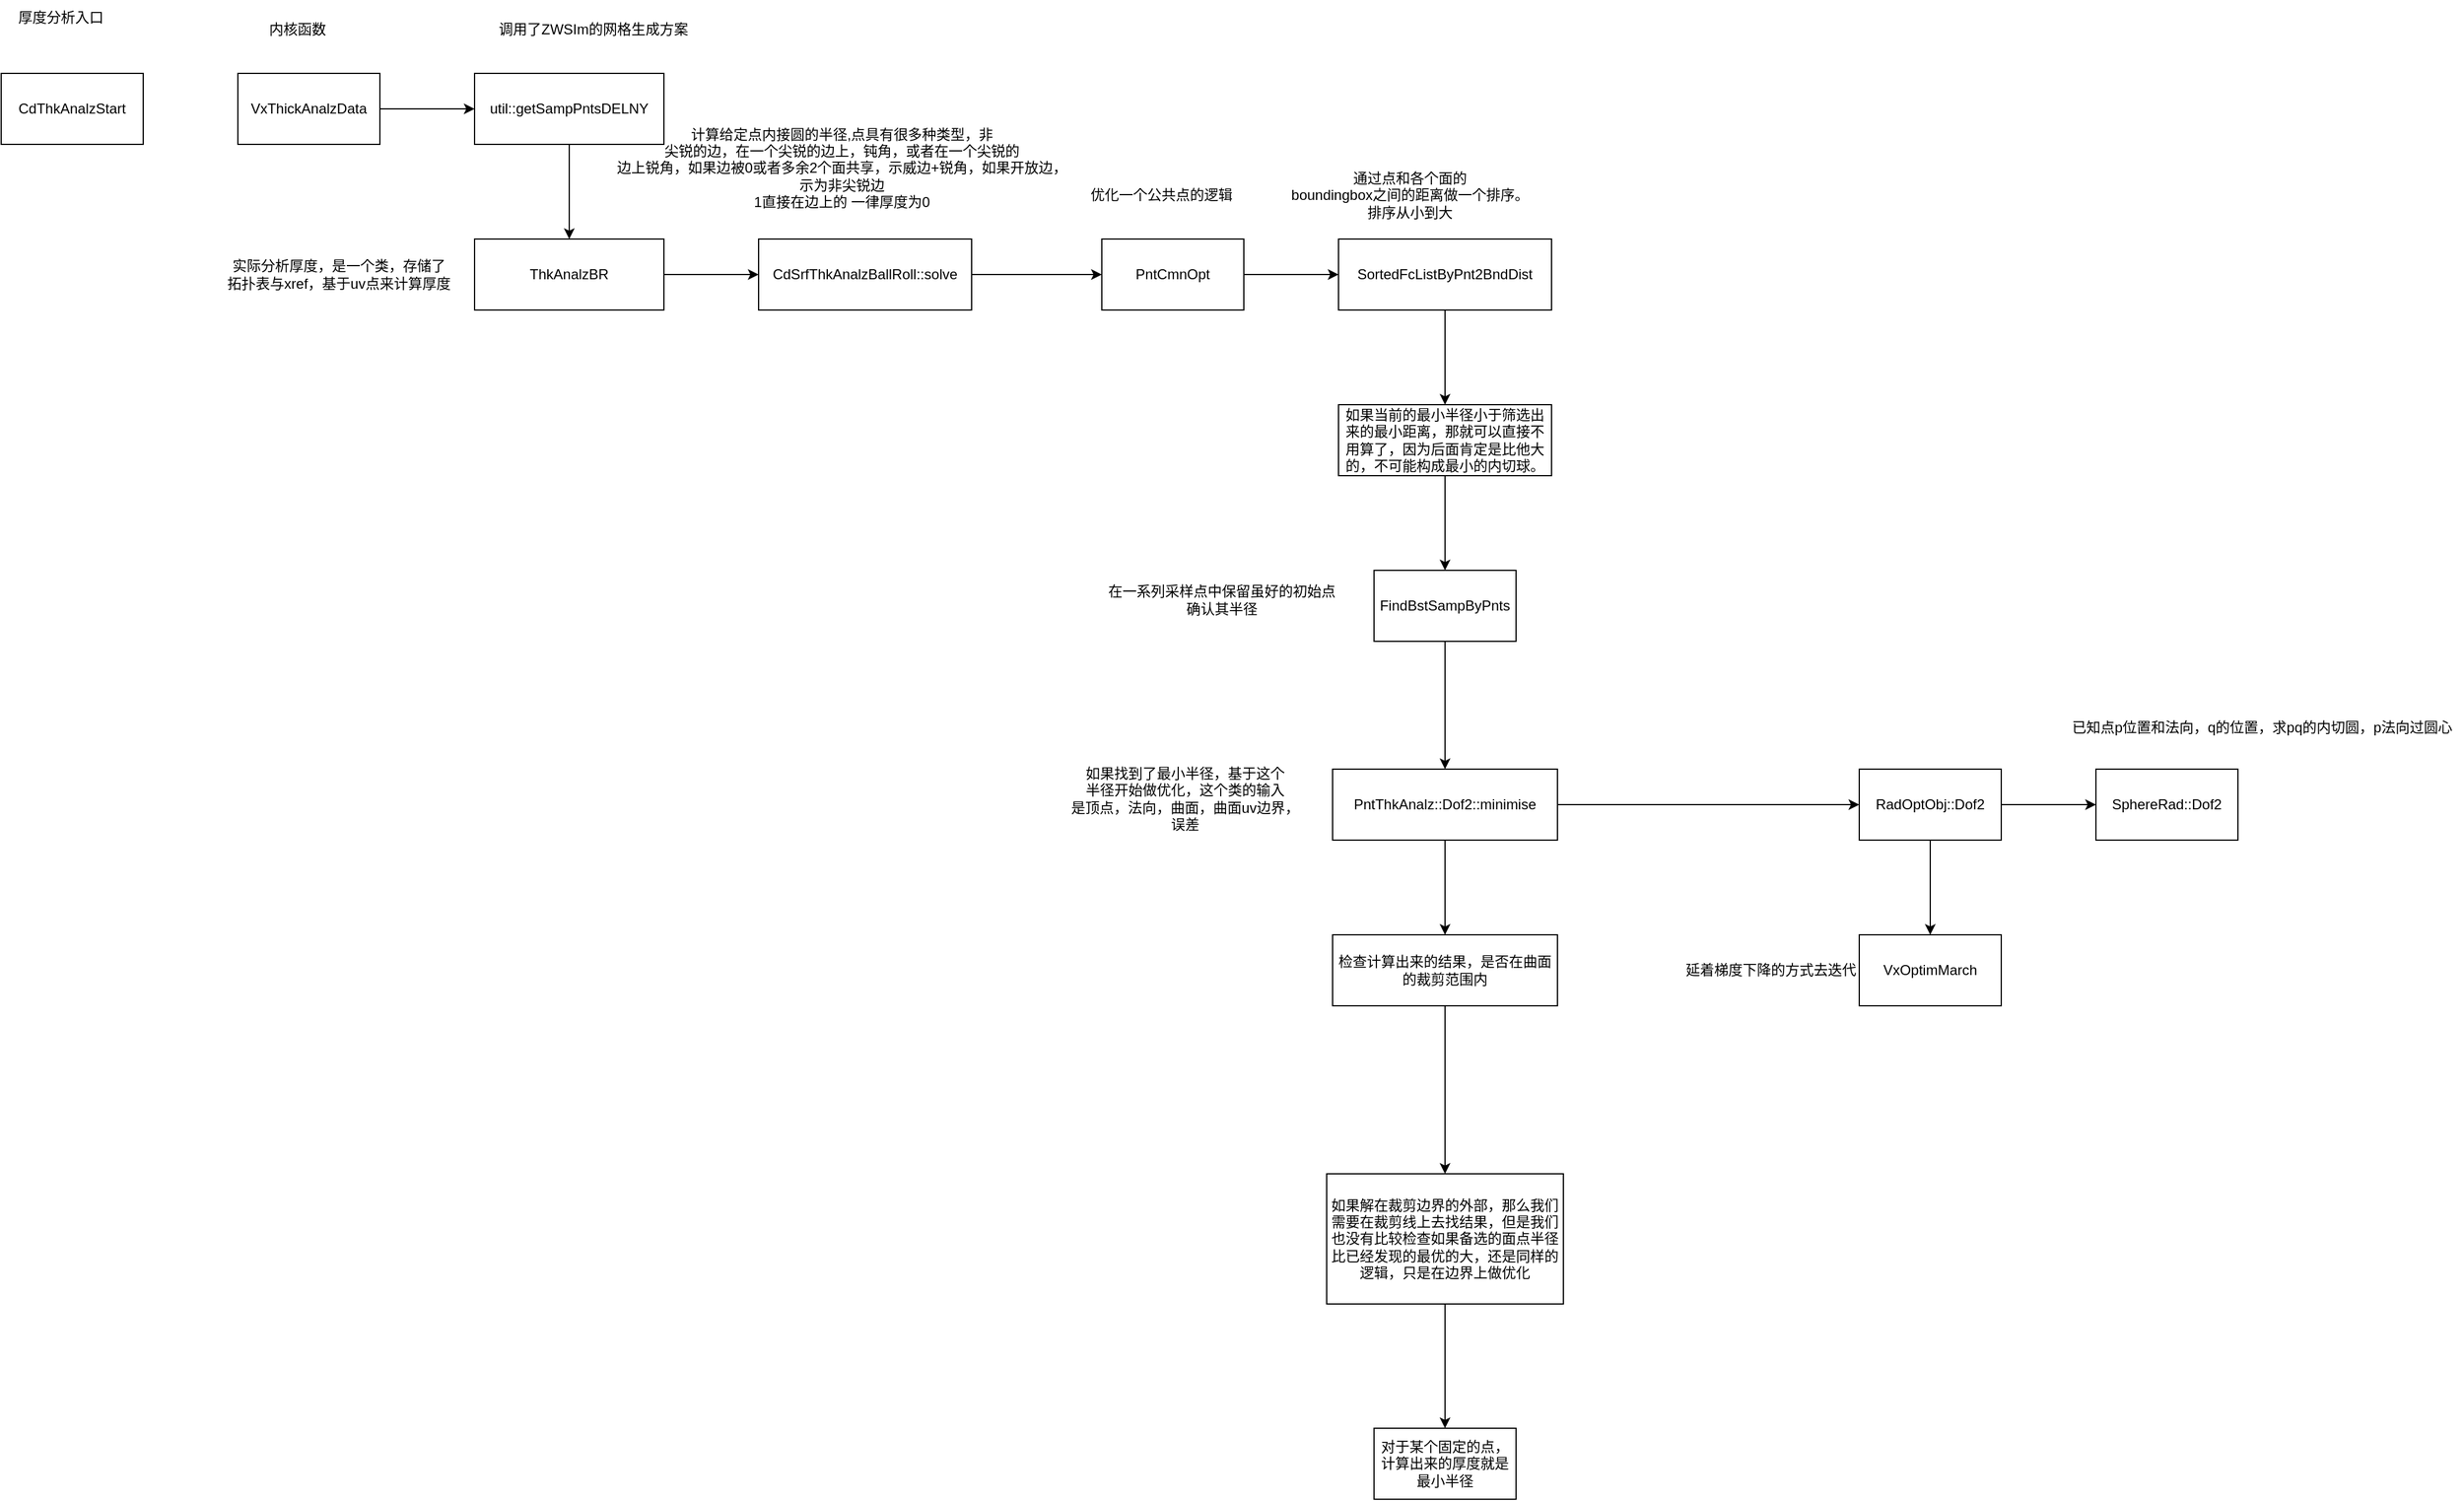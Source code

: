 <mxfile version="26.1.1">
  <diagram name="第 1 页" id="dV9d5kfHoJYqryXLZVpb">
    <mxGraphModel dx="954" dy="657" grid="1" gridSize="10" guides="1" tooltips="1" connect="1" arrows="1" fold="1" page="1" pageScale="1" pageWidth="827" pageHeight="1169" math="0" shadow="0">
      <root>
        <mxCell id="0" />
        <mxCell id="1" parent="0" />
        <mxCell id="aT8bgAMm1Phkdu1ahp4j-1" value="CdThkAnalzStart" style="rounded=0;whiteSpace=wrap;html=1;" parent="1" vertex="1">
          <mxGeometry x="320" y="290" width="120" height="60" as="geometry" />
        </mxCell>
        <mxCell id="aT8bgAMm1Phkdu1ahp4j-2" value="厚度分析入口" style="text;html=1;align=center;verticalAlign=middle;resizable=0;points=[];autosize=1;strokeColor=none;fillColor=none;" parent="1" vertex="1">
          <mxGeometry x="320" y="228" width="100" height="30" as="geometry" />
        </mxCell>
        <mxCell id="aT8bgAMm1Phkdu1ahp4j-3" value="内核函数" style="text;html=1;align=center;verticalAlign=middle;resizable=0;points=[];autosize=1;strokeColor=none;fillColor=none;" parent="1" vertex="1">
          <mxGeometry x="535" y="238" width="70" height="30" as="geometry" />
        </mxCell>
        <mxCell id="aT8bgAMm1Phkdu1ahp4j-6" value="" style="edgeStyle=orthogonalEdgeStyle;rounded=0;orthogonalLoop=1;jettySize=auto;html=1;" parent="1" source="aT8bgAMm1Phkdu1ahp4j-4" target="aT8bgAMm1Phkdu1ahp4j-5" edge="1">
          <mxGeometry relative="1" as="geometry" />
        </mxCell>
        <mxCell id="aT8bgAMm1Phkdu1ahp4j-4" value="VxThickAnalzData" style="rounded=0;whiteSpace=wrap;html=1;" parent="1" vertex="1">
          <mxGeometry x="520" y="290" width="120" height="60" as="geometry" />
        </mxCell>
        <mxCell id="aT8bgAMm1Phkdu1ahp4j-9" value="" style="edgeStyle=orthogonalEdgeStyle;rounded=0;orthogonalLoop=1;jettySize=auto;html=1;" parent="1" source="aT8bgAMm1Phkdu1ahp4j-5" target="aT8bgAMm1Phkdu1ahp4j-8" edge="1">
          <mxGeometry relative="1" as="geometry" />
        </mxCell>
        <mxCell id="aT8bgAMm1Phkdu1ahp4j-5" value="util::getSampPntsDELNY" style="whiteSpace=wrap;html=1;rounded=0;" parent="1" vertex="1">
          <mxGeometry x="720" y="290" width="160" height="60" as="geometry" />
        </mxCell>
        <mxCell id="aT8bgAMm1Phkdu1ahp4j-7" value="调用了ZWSIm的网格生成方案" style="text;html=1;align=center;verticalAlign=middle;resizable=0;points=[];autosize=1;strokeColor=none;fillColor=none;" parent="1" vertex="1">
          <mxGeometry x="730" y="238" width="180" height="30" as="geometry" />
        </mxCell>
        <mxCell id="aT8bgAMm1Phkdu1ahp4j-12" value="" style="edgeStyle=orthogonalEdgeStyle;rounded=0;orthogonalLoop=1;jettySize=auto;html=1;" parent="1" source="aT8bgAMm1Phkdu1ahp4j-8" target="aT8bgAMm1Phkdu1ahp4j-11" edge="1">
          <mxGeometry relative="1" as="geometry" />
        </mxCell>
        <mxCell id="aT8bgAMm1Phkdu1ahp4j-8" value="ThkAnalzBR" style="whiteSpace=wrap;html=1;rounded=0;" parent="1" vertex="1">
          <mxGeometry x="720" y="430" width="160" height="60" as="geometry" />
        </mxCell>
        <mxCell id="aT8bgAMm1Phkdu1ahp4j-10" value="实际分析厚度，是一个类，存储了&lt;div&gt;拓扑表与xref，基于uv点来计算厚度&lt;/div&gt;" style="text;html=1;align=center;verticalAlign=middle;resizable=0;points=[];autosize=1;strokeColor=none;fillColor=none;" parent="1" vertex="1">
          <mxGeometry x="500" y="440" width="210" height="40" as="geometry" />
        </mxCell>
        <mxCell id="oxWk2cqith01Cq_rCvkJ-3" value="" style="edgeStyle=orthogonalEdgeStyle;rounded=0;orthogonalLoop=1;jettySize=auto;html=1;" edge="1" parent="1" source="aT8bgAMm1Phkdu1ahp4j-11" target="oxWk2cqith01Cq_rCvkJ-2">
          <mxGeometry relative="1" as="geometry" />
        </mxCell>
        <mxCell id="aT8bgAMm1Phkdu1ahp4j-11" value="CdSrfThkAnalzBallRoll::solve" style="whiteSpace=wrap;html=1;rounded=0;" parent="1" vertex="1">
          <mxGeometry x="960" y="430" width="180" height="60" as="geometry" />
        </mxCell>
        <mxCell id="oxWk2cqith01Cq_rCvkJ-1" value="计算给定点内接圆的半径,点具有很多种类型，非&lt;div&gt;尖锐的边，在一个尖锐的边上，钝角，或者在一个尖锐的&lt;/div&gt;&lt;div&gt;边上锐角，如果边被0或者多余2个面共享，示威边+锐角，如果开放边，&lt;/div&gt;&lt;div&gt;示为非尖锐边&lt;/div&gt;&lt;div&gt;1直接在边上的 一律厚度为0&lt;/div&gt;" style="text;html=1;align=center;verticalAlign=middle;resizable=0;points=[];autosize=1;strokeColor=none;fillColor=none;" vertex="1" parent="1">
          <mxGeometry x="830" y="325" width="400" height="90" as="geometry" />
        </mxCell>
        <mxCell id="oxWk2cqith01Cq_rCvkJ-6" value="" style="edgeStyle=orthogonalEdgeStyle;rounded=0;orthogonalLoop=1;jettySize=auto;html=1;" edge="1" parent="1" source="oxWk2cqith01Cq_rCvkJ-2" target="oxWk2cqith01Cq_rCvkJ-5">
          <mxGeometry relative="1" as="geometry" />
        </mxCell>
        <mxCell id="oxWk2cqith01Cq_rCvkJ-2" value="PntCmnOpt" style="whiteSpace=wrap;html=1;rounded=0;" vertex="1" parent="1">
          <mxGeometry x="1250" y="430" width="120" height="60" as="geometry" />
        </mxCell>
        <mxCell id="oxWk2cqith01Cq_rCvkJ-4" value="优化一个公共点的逻辑" style="text;html=1;align=center;verticalAlign=middle;resizable=0;points=[];autosize=1;strokeColor=none;fillColor=none;" vertex="1" parent="1">
          <mxGeometry x="1230" y="378" width="140" height="30" as="geometry" />
        </mxCell>
        <mxCell id="oxWk2cqith01Cq_rCvkJ-9" value="" style="edgeStyle=orthogonalEdgeStyle;rounded=0;orthogonalLoop=1;jettySize=auto;html=1;" edge="1" parent="1" source="oxWk2cqith01Cq_rCvkJ-5" target="oxWk2cqith01Cq_rCvkJ-8">
          <mxGeometry relative="1" as="geometry" />
        </mxCell>
        <mxCell id="oxWk2cqith01Cq_rCvkJ-5" value="SortedFcListByPnt2BndDist" style="whiteSpace=wrap;html=1;rounded=0;" vertex="1" parent="1">
          <mxGeometry x="1450" y="430" width="180" height="60" as="geometry" />
        </mxCell>
        <mxCell id="oxWk2cqith01Cq_rCvkJ-7" value="通过点和各个面的&lt;div&gt;boundingbox之间的距离做一个排序。&lt;/div&gt;&lt;div&gt;排序从小到大&lt;/div&gt;" style="text;html=1;align=center;verticalAlign=middle;resizable=0;points=[];autosize=1;strokeColor=none;fillColor=none;" vertex="1" parent="1">
          <mxGeometry x="1400" y="363" width="220" height="60" as="geometry" />
        </mxCell>
        <mxCell id="oxWk2cqith01Cq_rCvkJ-11" value="" style="edgeStyle=orthogonalEdgeStyle;rounded=0;orthogonalLoop=1;jettySize=auto;html=1;" edge="1" parent="1" source="oxWk2cqith01Cq_rCvkJ-8" target="oxWk2cqith01Cq_rCvkJ-10">
          <mxGeometry relative="1" as="geometry" />
        </mxCell>
        <mxCell id="oxWk2cqith01Cq_rCvkJ-8" value="如果当前的最小半径小于筛选出来的最小距离，那就可以直接不用算了，因为后面肯定是比他大的，不可能构成最小的内切球。" style="whiteSpace=wrap;html=1;rounded=0;" vertex="1" parent="1">
          <mxGeometry x="1450" y="570" width="180" height="60" as="geometry" />
        </mxCell>
        <mxCell id="oxWk2cqith01Cq_rCvkJ-14" value="" style="edgeStyle=orthogonalEdgeStyle;rounded=0;orthogonalLoop=1;jettySize=auto;html=1;" edge="1" parent="1" source="oxWk2cqith01Cq_rCvkJ-10" target="oxWk2cqith01Cq_rCvkJ-13">
          <mxGeometry relative="1" as="geometry" />
        </mxCell>
        <mxCell id="oxWk2cqith01Cq_rCvkJ-10" value="FindBstSampByPnts" style="rounded=0;whiteSpace=wrap;html=1;" vertex="1" parent="1">
          <mxGeometry x="1480" y="710" width="120" height="60" as="geometry" />
        </mxCell>
        <mxCell id="oxWk2cqith01Cq_rCvkJ-12" value="在一系列采样点中保留虽好的初始点&lt;div&gt;确认其半径&lt;/div&gt;" style="text;html=1;align=center;verticalAlign=middle;resizable=0;points=[];autosize=1;strokeColor=none;fillColor=none;" vertex="1" parent="1">
          <mxGeometry x="1241" y="715" width="220" height="40" as="geometry" />
        </mxCell>
        <mxCell id="oxWk2cqith01Cq_rCvkJ-17" value="" style="edgeStyle=orthogonalEdgeStyle;rounded=0;orthogonalLoop=1;jettySize=auto;html=1;" edge="1" parent="1" source="oxWk2cqith01Cq_rCvkJ-13" target="oxWk2cqith01Cq_rCvkJ-16">
          <mxGeometry relative="1" as="geometry" />
        </mxCell>
        <mxCell id="oxWk2cqith01Cq_rCvkJ-23" value="" style="edgeStyle=orthogonalEdgeStyle;rounded=0;orthogonalLoop=1;jettySize=auto;html=1;" edge="1" parent="1" source="oxWk2cqith01Cq_rCvkJ-13" target="oxWk2cqith01Cq_rCvkJ-22">
          <mxGeometry relative="1" as="geometry" />
        </mxCell>
        <mxCell id="oxWk2cqith01Cq_rCvkJ-13" value="PntThkAnalz::Dof2::minimise" style="rounded=0;whiteSpace=wrap;html=1;" vertex="1" parent="1">
          <mxGeometry x="1445" y="878" width="190" height="60" as="geometry" />
        </mxCell>
        <mxCell id="oxWk2cqith01Cq_rCvkJ-15" value="如果找到了最小半径，基于这个&lt;div&gt;半径开始做优化，这个类的输入&lt;/div&gt;&lt;div&gt;是顶点，法向，曲面，曲面uv边界，&lt;/div&gt;&lt;div&gt;误差&lt;/div&gt;" style="text;html=1;align=center;verticalAlign=middle;resizable=0;points=[];autosize=1;strokeColor=none;fillColor=none;" vertex="1" parent="1">
          <mxGeometry x="1210" y="868" width="220" height="70" as="geometry" />
        </mxCell>
        <mxCell id="oxWk2cqith01Cq_rCvkJ-19" value="" style="edgeStyle=orthogonalEdgeStyle;rounded=0;orthogonalLoop=1;jettySize=auto;html=1;" edge="1" parent="1" source="oxWk2cqith01Cq_rCvkJ-16" target="oxWk2cqith01Cq_rCvkJ-18">
          <mxGeometry relative="1" as="geometry" />
        </mxCell>
        <mxCell id="oxWk2cqith01Cq_rCvkJ-16" value="检查计算出来的结果，是否在曲面的裁剪范围内" style="rounded=0;whiteSpace=wrap;html=1;" vertex="1" parent="1">
          <mxGeometry x="1445" y="1018" width="190" height="60" as="geometry" />
        </mxCell>
        <mxCell id="oxWk2cqith01Cq_rCvkJ-21" value="" style="edgeStyle=orthogonalEdgeStyle;rounded=0;orthogonalLoop=1;jettySize=auto;html=1;" edge="1" parent="1" source="oxWk2cqith01Cq_rCvkJ-18" target="oxWk2cqith01Cq_rCvkJ-20">
          <mxGeometry relative="1" as="geometry" />
        </mxCell>
        <mxCell id="oxWk2cqith01Cq_rCvkJ-18" value="如果解在裁剪边界的外部，那么我们需要在裁剪线上去找结果，但是我们也没有比较检查如果备选的面点半径比已经发现的最优的大，还是同样的逻辑，只是在边界上做优化" style="whiteSpace=wrap;html=1;rounded=0;" vertex="1" parent="1">
          <mxGeometry x="1440" y="1220" width="200" height="110" as="geometry" />
        </mxCell>
        <mxCell id="oxWk2cqith01Cq_rCvkJ-20" value="对于某个固定的点，计算出来的厚度就是最小半径" style="whiteSpace=wrap;html=1;rounded=0;" vertex="1" parent="1">
          <mxGeometry x="1480" y="1435" width="120" height="60" as="geometry" />
        </mxCell>
        <mxCell id="oxWk2cqith01Cq_rCvkJ-25" value="" style="edgeStyle=orthogonalEdgeStyle;rounded=0;orthogonalLoop=1;jettySize=auto;html=1;" edge="1" parent="1" source="oxWk2cqith01Cq_rCvkJ-22" target="oxWk2cqith01Cq_rCvkJ-24">
          <mxGeometry relative="1" as="geometry" />
        </mxCell>
        <mxCell id="oxWk2cqith01Cq_rCvkJ-28" value="" style="edgeStyle=orthogonalEdgeStyle;rounded=0;orthogonalLoop=1;jettySize=auto;html=1;" edge="1" parent="1" source="oxWk2cqith01Cq_rCvkJ-22" target="oxWk2cqith01Cq_rCvkJ-27">
          <mxGeometry relative="1" as="geometry" />
        </mxCell>
        <mxCell id="oxWk2cqith01Cq_rCvkJ-22" value="RadOptObj::Dof2" style="whiteSpace=wrap;html=1;rounded=0;" vertex="1" parent="1">
          <mxGeometry x="1890" y="878" width="120" height="60" as="geometry" />
        </mxCell>
        <mxCell id="oxWk2cqith01Cq_rCvkJ-24" value="VxOptimMarch" style="whiteSpace=wrap;html=1;rounded=0;" vertex="1" parent="1">
          <mxGeometry x="1890" y="1018" width="120" height="60" as="geometry" />
        </mxCell>
        <mxCell id="oxWk2cqith01Cq_rCvkJ-26" value="延着梯度下降的方式去迭代" style="text;html=1;align=center;verticalAlign=middle;resizable=0;points=[];autosize=1;strokeColor=none;fillColor=none;" vertex="1" parent="1">
          <mxGeometry x="1730" y="1033" width="170" height="30" as="geometry" />
        </mxCell>
        <mxCell id="oxWk2cqith01Cq_rCvkJ-27" value="SphereRad::Dof2" style="whiteSpace=wrap;html=1;rounded=0;" vertex="1" parent="1">
          <mxGeometry x="2090" y="878" width="120" height="60" as="geometry" />
        </mxCell>
        <mxCell id="oxWk2cqith01Cq_rCvkJ-29" value="已知点p位置和法向，q的位置，求pq的内切圆，p法向过圆心" style="text;html=1;align=center;verticalAlign=middle;resizable=0;points=[];autosize=1;strokeColor=none;fillColor=none;" vertex="1" parent="1">
          <mxGeometry x="2060" y="828" width="340" height="30" as="geometry" />
        </mxCell>
      </root>
    </mxGraphModel>
  </diagram>
</mxfile>
